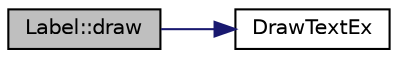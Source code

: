 digraph "Label::draw"
{
 // LATEX_PDF_SIZE
  edge [fontname="Helvetica",fontsize="10",labelfontname="Helvetica",labelfontsize="10"];
  node [fontname="Helvetica",fontsize="10",shape=record];
  rankdir="LR";
  Node1 [label="Label::draw",height=0.2,width=0.4,color="black", fillcolor="grey75", style="filled", fontcolor="black",tooltip=" "];
  Node1 -> Node2 [color="midnightblue",fontsize="10",style="solid",fontname="Helvetica"];
  Node2 [label="DrawTextEx",height=0.2,width=0.4,color="black", fillcolor="white", style="filled",URL="$raylib_8h.html#adef6011e3afb9c5d05a99d8f99a6ea80",tooltip=" "];
}
